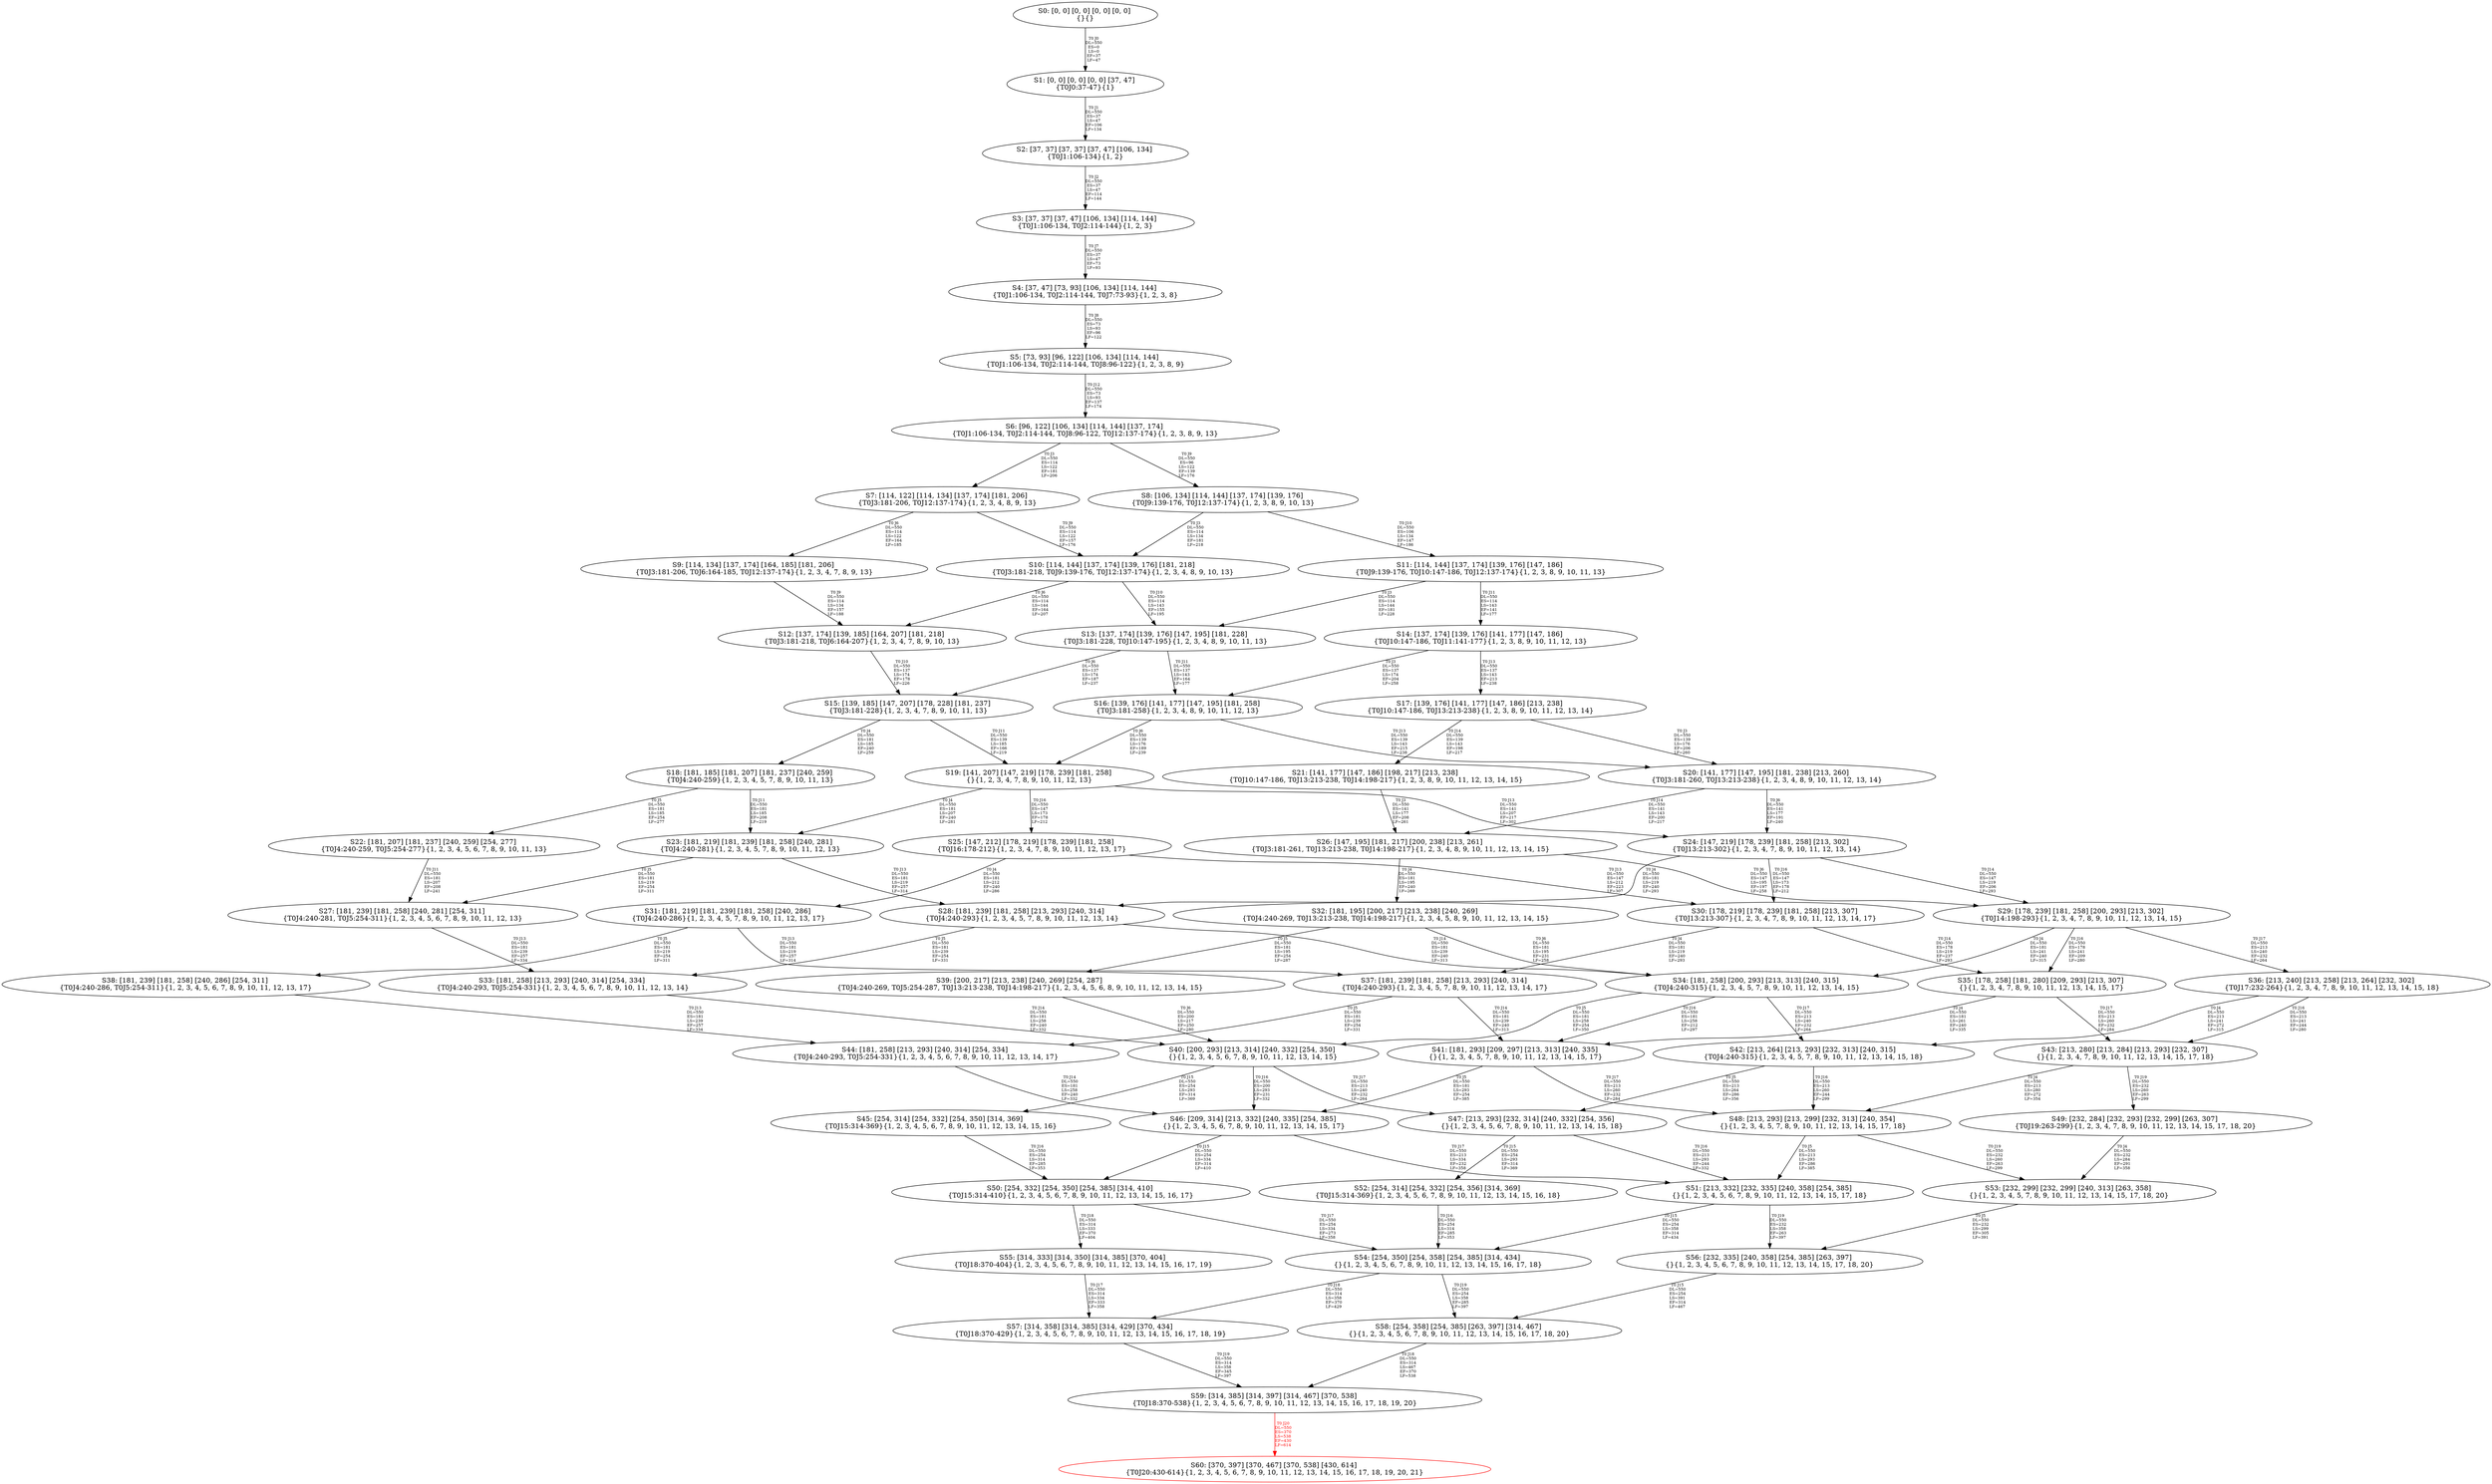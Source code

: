 digraph {
	S0[label="S0: [0, 0] [0, 0] [0, 0] [0, 0] \n{}{}"];
	S1[label="S1: [0, 0] [0, 0] [0, 0] [37, 47] \n{T0J0:37-47}{1}"];
	S2[label="S2: [37, 37] [37, 37] [37, 47] [106, 134] \n{T0J1:106-134}{1, 2}"];
	S3[label="S3: [37, 37] [37, 47] [106, 134] [114, 144] \n{T0J1:106-134, T0J2:114-144}{1, 2, 3}"];
	S4[label="S4: [37, 47] [73, 93] [106, 134] [114, 144] \n{T0J1:106-134, T0J2:114-144, T0J7:73-93}{1, 2, 3, 8}"];
	S5[label="S5: [73, 93] [96, 122] [106, 134] [114, 144] \n{T0J1:106-134, T0J2:114-144, T0J8:96-122}{1, 2, 3, 8, 9}"];
	S6[label="S6: [96, 122] [106, 134] [114, 144] [137, 174] \n{T0J1:106-134, T0J2:114-144, T0J8:96-122, T0J12:137-174}{1, 2, 3, 8, 9, 13}"];
	S7[label="S7: [114, 122] [114, 134] [137, 174] [181, 206] \n{T0J3:181-206, T0J12:137-174}{1, 2, 3, 4, 8, 9, 13}"];
	S8[label="S8: [106, 134] [114, 144] [137, 174] [139, 176] \n{T0J9:139-176, T0J12:137-174}{1, 2, 3, 8, 9, 10, 13}"];
	S9[label="S9: [114, 134] [137, 174] [164, 185] [181, 206] \n{T0J3:181-206, T0J6:164-185, T0J12:137-174}{1, 2, 3, 4, 7, 8, 9, 13}"];
	S10[label="S10: [114, 144] [137, 174] [139, 176] [181, 218] \n{T0J3:181-218, T0J9:139-176, T0J12:137-174}{1, 2, 3, 4, 8, 9, 10, 13}"];
	S11[label="S11: [114, 144] [137, 174] [139, 176] [147, 186] \n{T0J9:139-176, T0J10:147-186, T0J12:137-174}{1, 2, 3, 8, 9, 10, 11, 13}"];
	S12[label="S12: [137, 174] [139, 185] [164, 207] [181, 218] \n{T0J3:181-218, T0J6:164-207}{1, 2, 3, 4, 7, 8, 9, 10, 13}"];
	S13[label="S13: [137, 174] [139, 176] [147, 195] [181, 228] \n{T0J3:181-228, T0J10:147-195}{1, 2, 3, 4, 8, 9, 10, 11, 13}"];
	S14[label="S14: [137, 174] [139, 176] [141, 177] [147, 186] \n{T0J10:147-186, T0J11:141-177}{1, 2, 3, 8, 9, 10, 11, 12, 13}"];
	S15[label="S15: [139, 185] [147, 207] [178, 228] [181, 237] \n{T0J3:181-228}{1, 2, 3, 4, 7, 8, 9, 10, 11, 13}"];
	S16[label="S16: [139, 176] [141, 177] [147, 195] [181, 258] \n{T0J3:181-258}{1, 2, 3, 4, 8, 9, 10, 11, 12, 13}"];
	S17[label="S17: [139, 176] [141, 177] [147, 186] [213, 238] \n{T0J10:147-186, T0J13:213-238}{1, 2, 3, 8, 9, 10, 11, 12, 13, 14}"];
	S18[label="S18: [181, 185] [181, 207] [181, 237] [240, 259] \n{T0J4:240-259}{1, 2, 3, 4, 5, 7, 8, 9, 10, 11, 13}"];
	S19[label="S19: [141, 207] [147, 219] [178, 239] [181, 258] \n{}{1, 2, 3, 4, 7, 8, 9, 10, 11, 12, 13}"];
	S20[label="S20: [141, 177] [147, 195] [181, 238] [213, 260] \n{T0J3:181-260, T0J13:213-238}{1, 2, 3, 4, 8, 9, 10, 11, 12, 13, 14}"];
	S21[label="S21: [141, 177] [147, 186] [198, 217] [213, 238] \n{T0J10:147-186, T0J13:213-238, T0J14:198-217}{1, 2, 3, 8, 9, 10, 11, 12, 13, 14, 15}"];
	S22[label="S22: [181, 207] [181, 237] [240, 259] [254, 277] \n{T0J4:240-259, T0J5:254-277}{1, 2, 3, 4, 5, 6, 7, 8, 9, 10, 11, 13}"];
	S23[label="S23: [181, 219] [181, 239] [181, 258] [240, 281] \n{T0J4:240-281}{1, 2, 3, 4, 5, 7, 8, 9, 10, 11, 12, 13}"];
	S24[label="S24: [147, 219] [178, 239] [181, 258] [213, 302] \n{T0J13:213-302}{1, 2, 3, 4, 7, 8, 9, 10, 11, 12, 13, 14}"];
	S25[label="S25: [147, 212] [178, 219] [178, 239] [181, 258] \n{T0J16:178-212}{1, 2, 3, 4, 7, 8, 9, 10, 11, 12, 13, 17}"];
	S26[label="S26: [147, 195] [181, 217] [200, 238] [213, 261] \n{T0J3:181-261, T0J13:213-238, T0J14:198-217}{1, 2, 3, 4, 8, 9, 10, 11, 12, 13, 14, 15}"];
	S27[label="S27: [181, 239] [181, 258] [240, 281] [254, 311] \n{T0J4:240-281, T0J5:254-311}{1, 2, 3, 4, 5, 6, 7, 8, 9, 10, 11, 12, 13}"];
	S28[label="S28: [181, 239] [181, 258] [213, 293] [240, 314] \n{T0J4:240-293}{1, 2, 3, 4, 5, 7, 8, 9, 10, 11, 12, 13, 14}"];
	S29[label="S29: [178, 239] [181, 258] [200, 293] [213, 302] \n{T0J14:198-293}{1, 2, 3, 4, 7, 8, 9, 10, 11, 12, 13, 14, 15}"];
	S30[label="S30: [178, 219] [178, 239] [181, 258] [213, 307] \n{T0J13:213-307}{1, 2, 3, 4, 7, 8, 9, 10, 11, 12, 13, 14, 17}"];
	S31[label="S31: [181, 219] [181, 239] [181, 258] [240, 286] \n{T0J4:240-286}{1, 2, 3, 4, 5, 7, 8, 9, 10, 11, 12, 13, 17}"];
	S32[label="S32: [181, 195] [200, 217] [213, 238] [240, 269] \n{T0J4:240-269, T0J13:213-238, T0J14:198-217}{1, 2, 3, 4, 5, 8, 9, 10, 11, 12, 13, 14, 15}"];
	S33[label="S33: [181, 258] [213, 293] [240, 314] [254, 334] \n{T0J4:240-293, T0J5:254-331}{1, 2, 3, 4, 5, 6, 7, 8, 9, 10, 11, 12, 13, 14}"];
	S34[label="S34: [181, 258] [200, 293] [213, 313] [240, 315] \n{T0J4:240-315}{1, 2, 3, 4, 5, 7, 8, 9, 10, 11, 12, 13, 14, 15}"];
	S35[label="S35: [178, 258] [181, 280] [209, 293] [213, 307] \n{}{1, 2, 3, 4, 7, 8, 9, 10, 11, 12, 13, 14, 15, 17}"];
	S36[label="S36: [213, 240] [213, 258] [213, 264] [232, 302] \n{T0J17:232-264}{1, 2, 3, 4, 7, 8, 9, 10, 11, 12, 13, 14, 15, 18}"];
	S37[label="S37: [181, 239] [181, 258] [213, 293] [240, 314] \n{T0J4:240-293}{1, 2, 3, 4, 5, 7, 8, 9, 10, 11, 12, 13, 14, 17}"];
	S38[label="S38: [181, 239] [181, 258] [240, 286] [254, 311] \n{T0J4:240-286, T0J5:254-311}{1, 2, 3, 4, 5, 6, 7, 8, 9, 10, 11, 12, 13, 17}"];
	S39[label="S39: [200, 217] [213, 238] [240, 269] [254, 287] \n{T0J4:240-269, T0J5:254-287, T0J13:213-238, T0J14:198-217}{1, 2, 3, 4, 5, 6, 8, 9, 10, 11, 12, 13, 14, 15}"];
	S40[label="S40: [200, 293] [213, 314] [240, 332] [254, 350] \n{}{1, 2, 3, 4, 5, 6, 7, 8, 9, 10, 11, 12, 13, 14, 15}"];
	S41[label="S41: [181, 293] [209, 297] [213, 313] [240, 335] \n{}{1, 2, 3, 4, 5, 7, 8, 9, 10, 11, 12, 13, 14, 15, 17}"];
	S42[label="S42: [213, 264] [213, 293] [232, 313] [240, 315] \n{T0J4:240-315}{1, 2, 3, 4, 5, 7, 8, 9, 10, 11, 12, 13, 14, 15, 18}"];
	S43[label="S43: [213, 280] [213, 284] [213, 293] [232, 307] \n{}{1, 2, 3, 4, 7, 8, 9, 10, 11, 12, 13, 14, 15, 17, 18}"];
	S44[label="S44: [181, 258] [213, 293] [240, 314] [254, 334] \n{T0J4:240-293, T0J5:254-331}{1, 2, 3, 4, 5, 6, 7, 8, 9, 10, 11, 12, 13, 14, 17}"];
	S45[label="S45: [254, 314] [254, 332] [254, 350] [314, 369] \n{T0J15:314-369}{1, 2, 3, 4, 5, 6, 7, 8, 9, 10, 11, 12, 13, 14, 15, 16}"];
	S46[label="S46: [209, 314] [213, 332] [240, 335] [254, 385] \n{}{1, 2, 3, 4, 5, 6, 7, 8, 9, 10, 11, 12, 13, 14, 15, 17}"];
	S47[label="S47: [213, 293] [232, 314] [240, 332] [254, 356] \n{}{1, 2, 3, 4, 5, 6, 7, 8, 9, 10, 11, 12, 13, 14, 15, 18}"];
	S48[label="S48: [213, 293] [213, 299] [232, 313] [240, 354] \n{}{1, 2, 3, 4, 5, 7, 8, 9, 10, 11, 12, 13, 14, 15, 17, 18}"];
	S49[label="S49: [232, 284] [232, 293] [232, 299] [263, 307] \n{T0J19:263-299}{1, 2, 3, 4, 7, 8, 9, 10, 11, 12, 13, 14, 15, 17, 18, 20}"];
	S50[label="S50: [254, 332] [254, 350] [254, 385] [314, 410] \n{T0J15:314-410}{1, 2, 3, 4, 5, 6, 7, 8, 9, 10, 11, 12, 13, 14, 15, 16, 17}"];
	S51[label="S51: [213, 332] [232, 335] [240, 358] [254, 385] \n{}{1, 2, 3, 4, 5, 6, 7, 8, 9, 10, 11, 12, 13, 14, 15, 17, 18}"];
	S52[label="S52: [254, 314] [254, 332] [254, 356] [314, 369] \n{T0J15:314-369}{1, 2, 3, 4, 5, 6, 7, 8, 9, 10, 11, 12, 13, 14, 15, 16, 18}"];
	S53[label="S53: [232, 299] [232, 299] [240, 313] [263, 358] \n{}{1, 2, 3, 4, 5, 7, 8, 9, 10, 11, 12, 13, 14, 15, 17, 18, 20}"];
	S54[label="S54: [254, 350] [254, 358] [254, 385] [314, 434] \n{}{1, 2, 3, 4, 5, 6, 7, 8, 9, 10, 11, 12, 13, 14, 15, 16, 17, 18}"];
	S55[label="S55: [314, 333] [314, 350] [314, 385] [370, 404] \n{T0J18:370-404}{1, 2, 3, 4, 5, 6, 7, 8, 9, 10, 11, 12, 13, 14, 15, 16, 17, 19}"];
	S56[label="S56: [232, 335] [240, 358] [254, 385] [263, 397] \n{}{1, 2, 3, 4, 5, 6, 7, 8, 9, 10, 11, 12, 13, 14, 15, 17, 18, 20}"];
	S57[label="S57: [314, 358] [314, 385] [314, 429] [370, 434] \n{T0J18:370-429}{1, 2, 3, 4, 5, 6, 7, 8, 9, 10, 11, 12, 13, 14, 15, 16, 17, 18, 19}"];
	S58[label="S58: [254, 358] [254, 385] [263, 397] [314, 467] \n{}{1, 2, 3, 4, 5, 6, 7, 8, 9, 10, 11, 12, 13, 14, 15, 16, 17, 18, 20}"];
	S59[label="S59: [314, 385] [314, 397] [314, 467] [370, 538] \n{T0J18:370-538}{1, 2, 3, 4, 5, 6, 7, 8, 9, 10, 11, 12, 13, 14, 15, 16, 17, 18, 19, 20}"];
	S60[label="S60: [370, 397] [370, 467] [370, 538] [430, 614] \n{T0J20:430-614}{1, 2, 3, 4, 5, 6, 7, 8, 9, 10, 11, 12, 13, 14, 15, 16, 17, 18, 19, 20, 21}"];
	S0 -> S1[label="T0 J0\nDL=550\nES=0\nLS=0\nEF=37\nLF=47",fontsize=8];
	S1 -> S2[label="T0 J1\nDL=550\nES=37\nLS=47\nEF=106\nLF=134",fontsize=8];
	S2 -> S3[label="T0 J2\nDL=550\nES=37\nLS=47\nEF=114\nLF=144",fontsize=8];
	S3 -> S4[label="T0 J7\nDL=550\nES=37\nLS=47\nEF=73\nLF=93",fontsize=8];
	S4 -> S5[label="T0 J8\nDL=550\nES=73\nLS=93\nEF=96\nLF=122",fontsize=8];
	S5 -> S6[label="T0 J12\nDL=550\nES=73\nLS=93\nEF=137\nLF=174",fontsize=8];
	S6 -> S7[label="T0 J3\nDL=550\nES=114\nLS=122\nEF=181\nLF=206",fontsize=8];
	S6 -> S8[label="T0 J9\nDL=550\nES=96\nLS=122\nEF=139\nLF=176",fontsize=8];
	S7 -> S9[label="T0 J6\nDL=550\nES=114\nLS=122\nEF=164\nLF=185",fontsize=8];
	S7 -> S10[label="T0 J9\nDL=550\nES=114\nLS=122\nEF=157\nLF=176",fontsize=8];
	S8 -> S10[label="T0 J3\nDL=550\nES=114\nLS=134\nEF=181\nLF=218",fontsize=8];
	S8 -> S11[label="T0 J10\nDL=550\nES=106\nLS=134\nEF=147\nLF=186",fontsize=8];
	S9 -> S12[label="T0 J9\nDL=550\nES=114\nLS=134\nEF=157\nLF=188",fontsize=8];
	S10 -> S12[label="T0 J6\nDL=550\nES=114\nLS=144\nEF=164\nLF=207",fontsize=8];
	S10 -> S13[label="T0 J10\nDL=550\nES=114\nLS=143\nEF=155\nLF=195",fontsize=8];
	S11 -> S13[label="T0 J3\nDL=550\nES=114\nLS=144\nEF=181\nLF=228",fontsize=8];
	S11 -> S14[label="T0 J11\nDL=550\nES=114\nLS=143\nEF=141\nLF=177",fontsize=8];
	S12 -> S15[label="T0 J10\nDL=550\nES=137\nLS=174\nEF=178\nLF=226",fontsize=8];
	S13 -> S15[label="T0 J6\nDL=550\nES=137\nLS=174\nEF=187\nLF=237",fontsize=8];
	S13 -> S16[label="T0 J11\nDL=550\nES=137\nLS=143\nEF=164\nLF=177",fontsize=8];
	S14 -> S16[label="T0 J3\nDL=550\nES=137\nLS=174\nEF=204\nLF=258",fontsize=8];
	S14 -> S17[label="T0 J13\nDL=550\nES=137\nLS=143\nEF=213\nLF=238",fontsize=8];
	S15 -> S18[label="T0 J4\nDL=550\nES=181\nLS=185\nEF=240\nLF=259",fontsize=8];
	S15 -> S19[label="T0 J11\nDL=550\nES=139\nLS=185\nEF=166\nLF=219",fontsize=8];
	S16 -> S19[label="T0 J6\nDL=550\nES=139\nLS=176\nEF=189\nLF=239",fontsize=8];
	S16 -> S20[label="T0 J13\nDL=550\nES=139\nLS=143\nEF=215\nLF=238",fontsize=8];
	S17 -> S20[label="T0 J3\nDL=550\nES=139\nLS=176\nEF=206\nLF=260",fontsize=8];
	S17 -> S21[label="T0 J14\nDL=550\nES=139\nLS=143\nEF=198\nLF=217",fontsize=8];
	S18 -> S22[label="T0 J5\nDL=550\nES=181\nLS=185\nEF=254\nLF=277",fontsize=8];
	S18 -> S23[label="T0 J11\nDL=550\nES=181\nLS=185\nEF=208\nLF=219",fontsize=8];
	S19 -> S23[label="T0 J4\nDL=550\nES=181\nLS=207\nEF=240\nLF=281",fontsize=8];
	S19 -> S24[label="T0 J13\nDL=550\nES=141\nLS=207\nEF=217\nLF=302",fontsize=8];
	S19 -> S25[label="T0 J16\nDL=550\nES=147\nLS=173\nEF=178\nLF=212",fontsize=8];
	S20 -> S24[label="T0 J6\nDL=550\nES=141\nLS=177\nEF=191\nLF=240",fontsize=8];
	S20 -> S26[label="T0 J14\nDL=550\nES=141\nLS=143\nEF=200\nLF=217",fontsize=8];
	S21 -> S26[label="T0 J3\nDL=550\nES=141\nLS=177\nEF=208\nLF=261",fontsize=8];
	S22 -> S27[label="T0 J11\nDL=550\nES=181\nLS=207\nEF=208\nLF=241",fontsize=8];
	S23 -> S27[label="T0 J5\nDL=550\nES=181\nLS=219\nEF=254\nLF=311",fontsize=8];
	S23 -> S28[label="T0 J13\nDL=550\nES=181\nLS=219\nEF=257\nLF=314",fontsize=8];
	S24 -> S28[label="T0 J4\nDL=550\nES=181\nLS=219\nEF=240\nLF=293",fontsize=8];
	S24 -> S29[label="T0 J14\nDL=550\nES=147\nLS=219\nEF=206\nLF=293",fontsize=8];
	S24 -> S30[label="T0 J16\nDL=550\nES=147\nLS=173\nEF=178\nLF=212",fontsize=8];
	S25 -> S31[label="T0 J4\nDL=550\nES=181\nLS=212\nEF=240\nLF=286",fontsize=8];
	S25 -> S30[label="T0 J13\nDL=550\nES=147\nLS=212\nEF=223\nLF=307",fontsize=8];
	S26 -> S32[label="T0 J4\nDL=550\nES=181\nLS=195\nEF=240\nLF=269",fontsize=8];
	S26 -> S29[label="T0 J6\nDL=550\nES=147\nLS=195\nEF=197\nLF=258",fontsize=8];
	S27 -> S33[label="T0 J13\nDL=550\nES=181\nLS=239\nEF=257\nLF=334",fontsize=8];
	S28 -> S33[label="T0 J5\nDL=550\nES=181\nLS=239\nEF=254\nLF=331",fontsize=8];
	S28 -> S34[label="T0 J14\nDL=550\nES=181\nLS=239\nEF=240\nLF=313",fontsize=8];
	S29 -> S34[label="T0 J4\nDL=550\nES=181\nLS=241\nEF=240\nLF=315",fontsize=8];
	S29 -> S35[label="T0 J16\nDL=550\nES=178\nLS=241\nEF=209\nLF=280",fontsize=8];
	S29 -> S36[label="T0 J17\nDL=550\nES=213\nLS=240\nEF=232\nLF=264",fontsize=8];
	S30 -> S37[label="T0 J4\nDL=550\nES=181\nLS=219\nEF=240\nLF=293",fontsize=8];
	S30 -> S35[label="T0 J14\nDL=550\nES=178\nLS=219\nEF=237\nLF=293",fontsize=8];
	S31 -> S38[label="T0 J5\nDL=550\nES=181\nLS=219\nEF=254\nLF=311",fontsize=8];
	S31 -> S37[label="T0 J13\nDL=550\nES=181\nLS=219\nEF=257\nLF=314",fontsize=8];
	S32 -> S39[label="T0 J5\nDL=550\nES=181\nLS=195\nEF=254\nLF=287",fontsize=8];
	S32 -> S34[label="T0 J6\nDL=550\nES=181\nLS=195\nEF=231\nLF=258",fontsize=8];
	S33 -> S40[label="T0 J14\nDL=550\nES=181\nLS=258\nEF=240\nLF=332",fontsize=8];
	S34 -> S40[label="T0 J5\nDL=550\nES=181\nLS=258\nEF=254\nLF=350",fontsize=8];
	S34 -> S41[label="T0 J16\nDL=550\nES=181\nLS=258\nEF=212\nLF=297",fontsize=8];
	S34 -> S42[label="T0 J17\nDL=550\nES=213\nLS=240\nEF=232\nLF=264",fontsize=8];
	S35 -> S41[label="T0 J4\nDL=550\nES=181\nLS=261\nEF=240\nLF=335",fontsize=8];
	S35 -> S43[label="T0 J17\nDL=550\nES=213\nLS=260\nEF=232\nLF=284",fontsize=8];
	S36 -> S42[label="T0 J4\nDL=550\nES=213\nLS=241\nEF=272\nLF=315",fontsize=8];
	S36 -> S43[label="T0 J16\nDL=550\nES=213\nLS=241\nEF=244\nLF=280",fontsize=8];
	S37 -> S44[label="T0 J5\nDL=550\nES=181\nLS=239\nEF=254\nLF=331",fontsize=8];
	S37 -> S41[label="T0 J14\nDL=550\nES=181\nLS=239\nEF=240\nLF=313",fontsize=8];
	S38 -> S44[label="T0 J13\nDL=550\nES=181\nLS=239\nEF=257\nLF=334",fontsize=8];
	S39 -> S40[label="T0 J6\nDL=550\nES=200\nLS=217\nEF=250\nLF=280",fontsize=8];
	S40 -> S45[label="T0 J15\nDL=550\nES=254\nLS=293\nEF=314\nLF=369",fontsize=8];
	S40 -> S46[label="T0 J16\nDL=550\nES=200\nLS=293\nEF=231\nLF=332",fontsize=8];
	S40 -> S47[label="T0 J17\nDL=550\nES=213\nLS=240\nEF=232\nLF=264",fontsize=8];
	S41 -> S46[label="T0 J5\nDL=550\nES=181\nLS=293\nEF=254\nLF=385",fontsize=8];
	S41 -> S48[label="T0 J17\nDL=550\nES=213\nLS=260\nEF=232\nLF=284",fontsize=8];
	S42 -> S47[label="T0 J5\nDL=550\nES=213\nLS=264\nEF=286\nLF=356",fontsize=8];
	S42 -> S48[label="T0 J16\nDL=550\nES=213\nLS=260\nEF=244\nLF=299",fontsize=8];
	S43 -> S48[label="T0 J4\nDL=550\nES=213\nLS=280\nEF=272\nLF=354",fontsize=8];
	S43 -> S49[label="T0 J19\nDL=550\nES=232\nLS=260\nEF=263\nLF=299",fontsize=8];
	S44 -> S46[label="T0 J14\nDL=550\nES=181\nLS=258\nEF=240\nLF=332",fontsize=8];
	S45 -> S50[label="T0 J16\nDL=550\nES=254\nLS=314\nEF=285\nLF=353",fontsize=8];
	S46 -> S50[label="T0 J15\nDL=550\nES=254\nLS=334\nEF=314\nLF=410",fontsize=8];
	S46 -> S51[label="T0 J17\nDL=550\nES=213\nLS=334\nEF=232\nLF=358",fontsize=8];
	S47 -> S52[label="T0 J15\nDL=550\nES=254\nLS=293\nEF=314\nLF=369",fontsize=8];
	S47 -> S51[label="T0 J16\nDL=550\nES=213\nLS=293\nEF=244\nLF=332",fontsize=8];
	S48 -> S51[label="T0 J5\nDL=550\nES=213\nLS=293\nEF=286\nLF=385",fontsize=8];
	S48 -> S53[label="T0 J19\nDL=550\nES=232\nLS=260\nEF=263\nLF=299",fontsize=8];
	S49 -> S53[label="T0 J4\nDL=550\nES=232\nLS=284\nEF=291\nLF=358",fontsize=8];
	S50 -> S54[label="T0 J17\nDL=550\nES=254\nLS=334\nEF=273\nLF=358",fontsize=8];
	S50 -> S55[label="T0 J18\nDL=550\nES=314\nLS=333\nEF=370\nLF=404",fontsize=8];
	S51 -> S54[label="T0 J15\nDL=550\nES=254\nLS=358\nEF=314\nLF=434",fontsize=8];
	S51 -> S56[label="T0 J19\nDL=550\nES=232\nLS=358\nEF=263\nLF=397",fontsize=8];
	S52 -> S54[label="T0 J16\nDL=550\nES=254\nLS=314\nEF=285\nLF=353",fontsize=8];
	S53 -> S56[label="T0 J5\nDL=550\nES=232\nLS=299\nEF=305\nLF=391",fontsize=8];
	S54 -> S57[label="T0 J18\nDL=550\nES=314\nLS=358\nEF=370\nLF=429",fontsize=8];
	S54 -> S58[label="T0 J19\nDL=550\nES=254\nLS=358\nEF=285\nLF=397",fontsize=8];
	S55 -> S57[label="T0 J17\nDL=550\nES=314\nLS=334\nEF=333\nLF=358",fontsize=8];
	S56 -> S58[label="T0 J15\nDL=550\nES=254\nLS=391\nEF=314\nLF=467",fontsize=8];
	S57 -> S59[label="T0 J19\nDL=550\nES=314\nLS=358\nEF=345\nLF=397",fontsize=8];
	S58 -> S59[label="T0 J18\nDL=550\nES=314\nLS=467\nEF=370\nLF=538",fontsize=8];
	S59 -> S60[label="T0 J20\nDL=550\nES=370\nLS=538\nEF=430\nLF=614",color=Red,fontcolor=Red,fontsize=8];
S60[color=Red];
}
